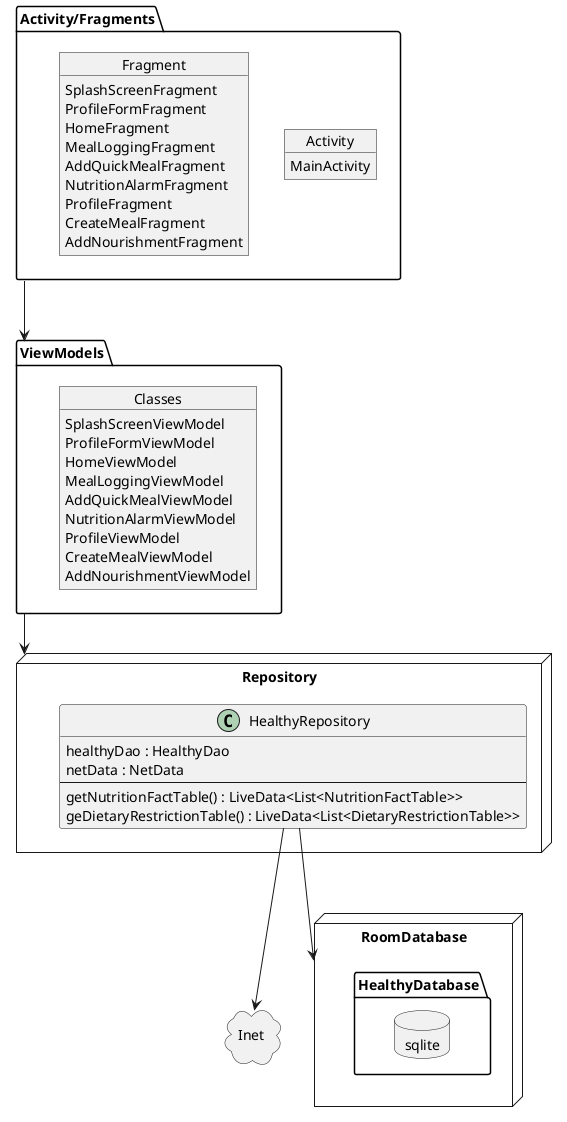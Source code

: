 @startuml
'https://plantuml.com/component-diagram

package "Activity/Fragments" {

    object Activity {
        MainActivity
    }

    object Fragment {
        SplashScreenFragment
        ProfileFormFragment
        HomeFragment
        MealLoggingFragment
        AddQuickMealFragment
        NutritionAlarmFragment
        ProfileFragment
        CreateMealFragment
        AddNourishmentFragment
    }

}

package "ViewModels" {

    object Classes {
        SplashScreenViewModel
        ProfileFormViewModel
        HomeViewModel
        MealLoggingViewModel
        AddQuickMealViewModel
        NutritionAlarmViewModel
        ProfileViewModel
        CreateMealViewModel
        AddNourishmentViewModel
    }

}

node "Repository" {

    class HealthyRepository {
        healthyDao : HealthyDao
        netData : NetData
        --
        getNutritionFactTable() : LiveData<List<NutritionFactTable>>
        geDietaryRestrictionTable() : LiveData<List<DietaryRestrictionTable>>
    }

}

node "RoomDatabase" {

    package "HealthyDatabase" {

        database "sqlite" {

        }

    }

}

cloud "Inet" {



}

"Activity/Fragments" ---> "ViewModels"
"ViewModels" --> "Repository"
HealthyRepository ---> "RoomDatabase"
HealthyRepository ---> "Inet"

@enduml